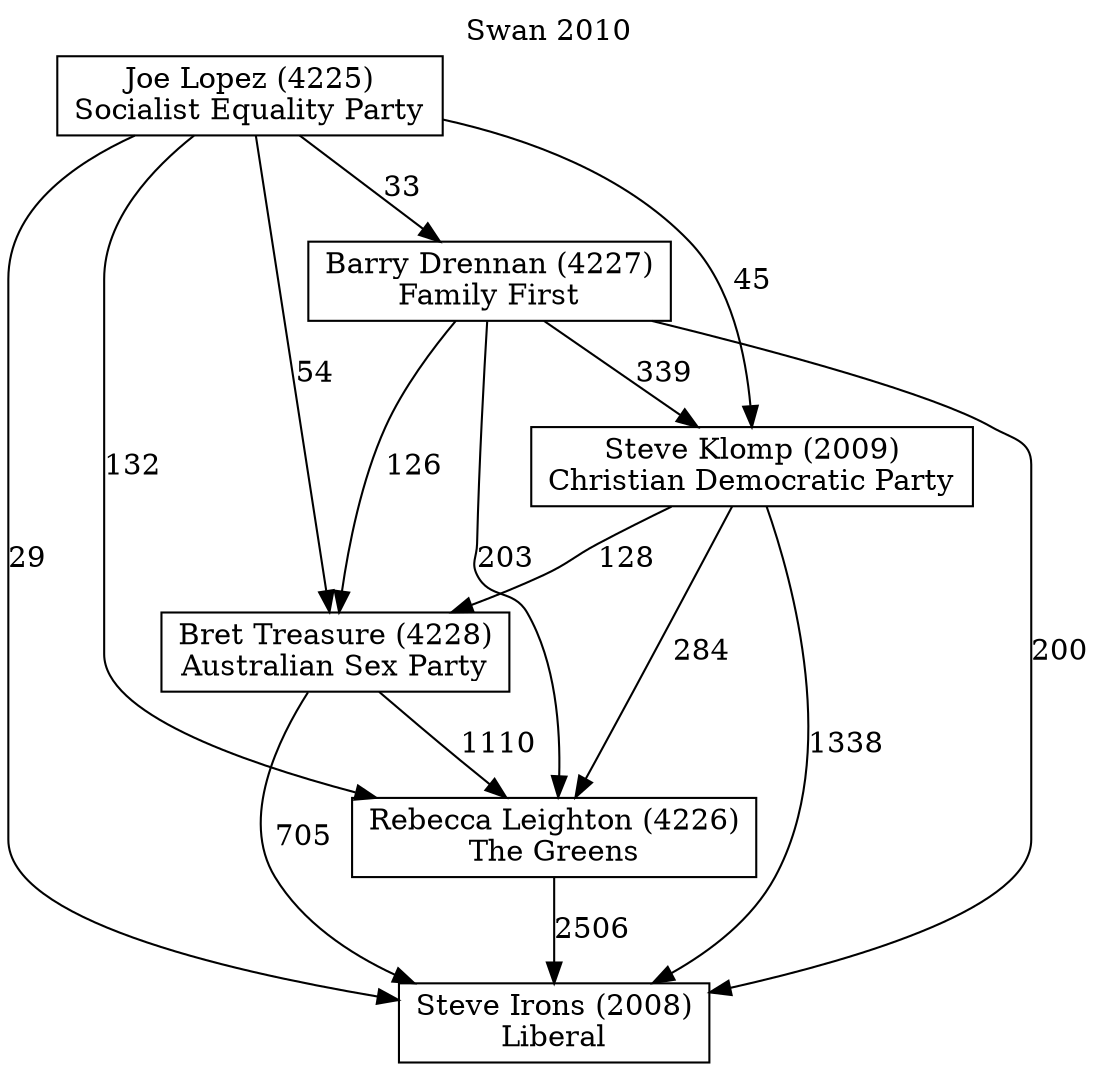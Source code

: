 // House preference flow
digraph "Steve Irons (2008)_Swan_2010" {
	graph [label="Swan 2010" labelloc=t mclimit=2]
	node [shape=box]
	"Steve Irons (2008)" [label="Steve Irons (2008)
Liberal"]
	"Rebecca Leighton (4226)" [label="Rebecca Leighton (4226)
The Greens"]
	"Bret Treasure (4228)" [label="Bret Treasure (4228)
Australian Sex Party"]
	"Steve Klomp (2009)" [label="Steve Klomp (2009)
Christian Democratic Party"]
	"Barry Drennan (4227)" [label="Barry Drennan (4227)
Family First"]
	"Joe Lopez (4225)" [label="Joe Lopez (4225)
Socialist Equality Party"]
	"Rebecca Leighton (4226)" -> "Steve Irons (2008)" [label=2506]
	"Bret Treasure (4228)" -> "Rebecca Leighton (4226)" [label=1110]
	"Steve Klomp (2009)" -> "Bret Treasure (4228)" [label=128]
	"Barry Drennan (4227)" -> "Steve Klomp (2009)" [label=339]
	"Joe Lopez (4225)" -> "Barry Drennan (4227)" [label=33]
	"Bret Treasure (4228)" -> "Steve Irons (2008)" [label=705]
	"Steve Klomp (2009)" -> "Steve Irons (2008)" [label=1338]
	"Barry Drennan (4227)" -> "Steve Irons (2008)" [label=200]
	"Joe Lopez (4225)" -> "Steve Irons (2008)" [label=29]
	"Joe Lopez (4225)" -> "Steve Klomp (2009)" [label=45]
	"Barry Drennan (4227)" -> "Bret Treasure (4228)" [label=126]
	"Joe Lopez (4225)" -> "Bret Treasure (4228)" [label=54]
	"Steve Klomp (2009)" -> "Rebecca Leighton (4226)" [label=284]
	"Barry Drennan (4227)" -> "Rebecca Leighton (4226)" [label=203]
	"Joe Lopez (4225)" -> "Rebecca Leighton (4226)" [label=132]
}
